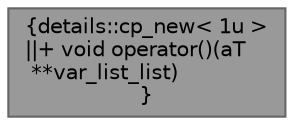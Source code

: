 digraph "details::cp_new&lt; 1u &gt;"
{
 // INTERACTIVE_SVG=YES
 // LATEX_PDF_SIZE
  bgcolor="transparent";
  edge [fontname=Helvetica,fontsize=10,labelfontname=Helvetica,labelfontsize=10];
  node [fontname=Helvetica,fontsize=10,shape=box,height=0.2,width=0.4];
  Node1 [label="{details::cp_new\< 1u \>\n||+ void operator()(aT\l **var_list_list)\l}",height=0.2,width=0.4,color="gray40", fillcolor="grey60", style="filled", fontcolor="black",tooltip=" "];
}
